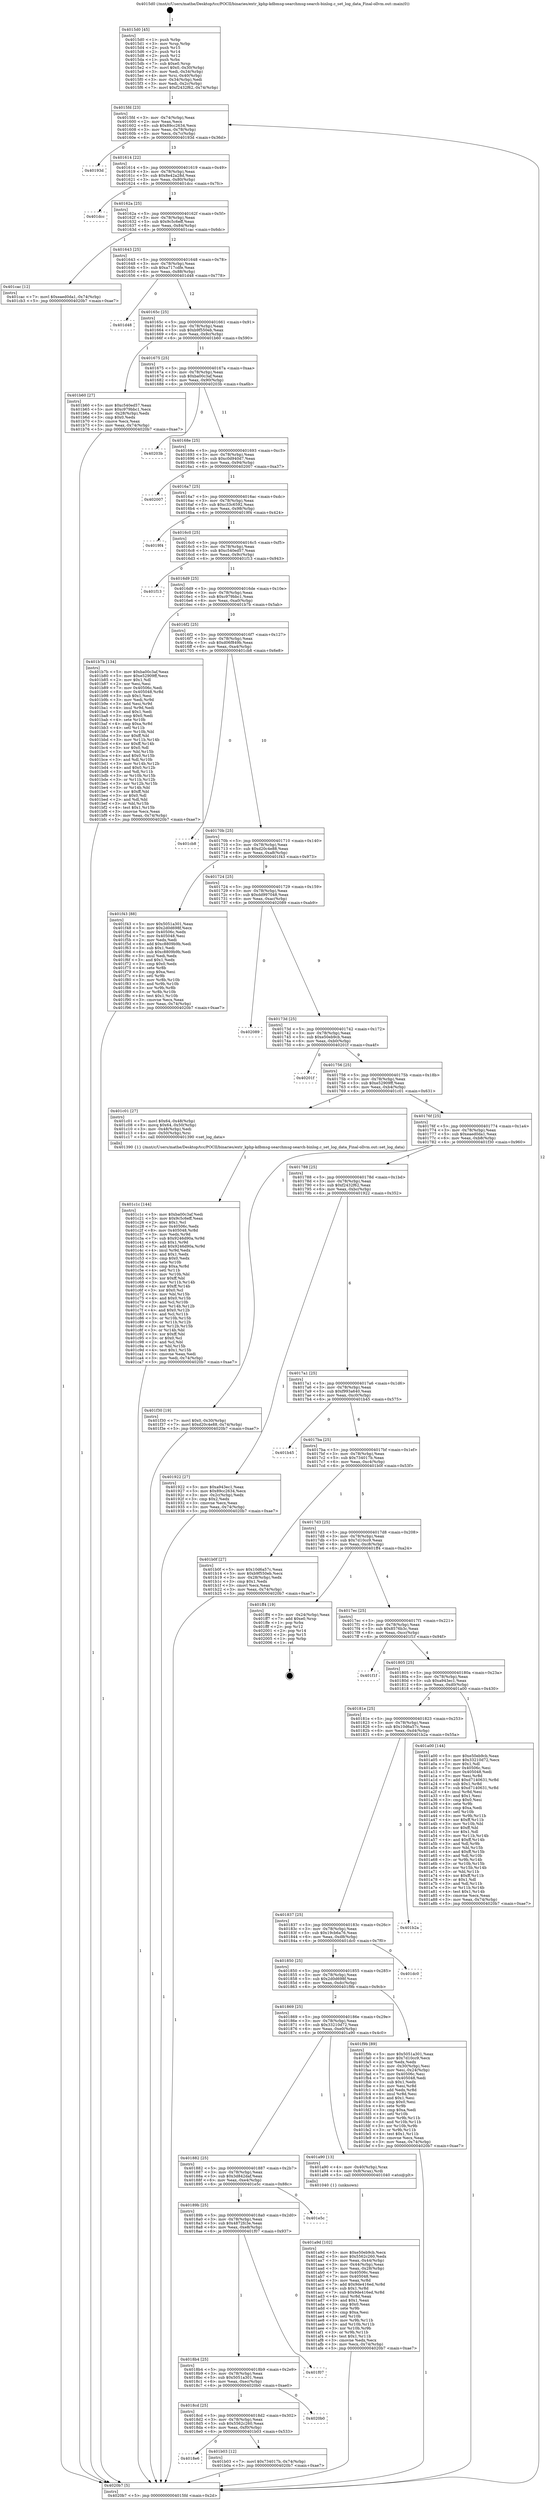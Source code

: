 digraph "0x4015d0" {
  label = "0x4015d0 (/mnt/c/Users/mathe/Desktop/tcc/POCII/binaries/extr_kphp-kdbmsg-searchmsg-search-binlog.c_set_log_data_Final-ollvm.out::main(0))"
  labelloc = "t"
  node[shape=record]

  Entry [label="",width=0.3,height=0.3,shape=circle,fillcolor=black,style=filled]
  "0x4015fd" [label="{
     0x4015fd [23]\l
     | [instrs]\l
     &nbsp;&nbsp;0x4015fd \<+3\>: mov -0x74(%rbp),%eax\l
     &nbsp;&nbsp;0x401600 \<+2\>: mov %eax,%ecx\l
     &nbsp;&nbsp;0x401602 \<+6\>: sub $0x89cc2634,%ecx\l
     &nbsp;&nbsp;0x401608 \<+3\>: mov %eax,-0x78(%rbp)\l
     &nbsp;&nbsp;0x40160b \<+3\>: mov %ecx,-0x7c(%rbp)\l
     &nbsp;&nbsp;0x40160e \<+6\>: je 000000000040193d \<main+0x36d\>\l
  }"]
  "0x40193d" [label="{
     0x40193d\l
  }", style=dashed]
  "0x401614" [label="{
     0x401614 [22]\l
     | [instrs]\l
     &nbsp;&nbsp;0x401614 \<+5\>: jmp 0000000000401619 \<main+0x49\>\l
     &nbsp;&nbsp;0x401619 \<+3\>: mov -0x78(%rbp),%eax\l
     &nbsp;&nbsp;0x40161c \<+5\>: sub $0x8e42a28d,%eax\l
     &nbsp;&nbsp;0x401621 \<+3\>: mov %eax,-0x80(%rbp)\l
     &nbsp;&nbsp;0x401624 \<+6\>: je 0000000000401dcc \<main+0x7fc\>\l
  }"]
  Exit [label="",width=0.3,height=0.3,shape=circle,fillcolor=black,style=filled,peripheries=2]
  "0x401dcc" [label="{
     0x401dcc\l
  }", style=dashed]
  "0x40162a" [label="{
     0x40162a [25]\l
     | [instrs]\l
     &nbsp;&nbsp;0x40162a \<+5\>: jmp 000000000040162f \<main+0x5f\>\l
     &nbsp;&nbsp;0x40162f \<+3\>: mov -0x78(%rbp),%eax\l
     &nbsp;&nbsp;0x401632 \<+5\>: sub $0x9c5c6eff,%eax\l
     &nbsp;&nbsp;0x401637 \<+6\>: mov %eax,-0x84(%rbp)\l
     &nbsp;&nbsp;0x40163d \<+6\>: je 0000000000401cac \<main+0x6dc\>\l
  }"]
  "0x401c1c" [label="{
     0x401c1c [144]\l
     | [instrs]\l
     &nbsp;&nbsp;0x401c1c \<+5\>: mov $0xba00c3af,%edi\l
     &nbsp;&nbsp;0x401c21 \<+5\>: mov $0x9c5c6eff,%eax\l
     &nbsp;&nbsp;0x401c26 \<+2\>: mov $0x1,%cl\l
     &nbsp;&nbsp;0x401c28 \<+7\>: mov 0x40506c,%edx\l
     &nbsp;&nbsp;0x401c2f \<+8\>: mov 0x405048,%r8d\l
     &nbsp;&nbsp;0x401c37 \<+3\>: mov %edx,%r9d\l
     &nbsp;&nbsp;0x401c3a \<+7\>: sub $0x9246d90a,%r9d\l
     &nbsp;&nbsp;0x401c41 \<+4\>: sub $0x1,%r9d\l
     &nbsp;&nbsp;0x401c45 \<+7\>: add $0x9246d90a,%r9d\l
     &nbsp;&nbsp;0x401c4c \<+4\>: imul %r9d,%edx\l
     &nbsp;&nbsp;0x401c50 \<+3\>: and $0x1,%edx\l
     &nbsp;&nbsp;0x401c53 \<+3\>: cmp $0x0,%edx\l
     &nbsp;&nbsp;0x401c56 \<+4\>: sete %r10b\l
     &nbsp;&nbsp;0x401c5a \<+4\>: cmp $0xa,%r8d\l
     &nbsp;&nbsp;0x401c5e \<+4\>: setl %r11b\l
     &nbsp;&nbsp;0x401c62 \<+3\>: mov %r10b,%bl\l
     &nbsp;&nbsp;0x401c65 \<+3\>: xor $0xff,%bl\l
     &nbsp;&nbsp;0x401c68 \<+3\>: mov %r11b,%r14b\l
     &nbsp;&nbsp;0x401c6b \<+4\>: xor $0xff,%r14b\l
     &nbsp;&nbsp;0x401c6f \<+3\>: xor $0x0,%cl\l
     &nbsp;&nbsp;0x401c72 \<+3\>: mov %bl,%r15b\l
     &nbsp;&nbsp;0x401c75 \<+4\>: and $0x0,%r15b\l
     &nbsp;&nbsp;0x401c79 \<+3\>: and %cl,%r10b\l
     &nbsp;&nbsp;0x401c7c \<+3\>: mov %r14b,%r12b\l
     &nbsp;&nbsp;0x401c7f \<+4\>: and $0x0,%r12b\l
     &nbsp;&nbsp;0x401c83 \<+3\>: and %cl,%r11b\l
     &nbsp;&nbsp;0x401c86 \<+3\>: or %r10b,%r15b\l
     &nbsp;&nbsp;0x401c89 \<+3\>: or %r11b,%r12b\l
     &nbsp;&nbsp;0x401c8c \<+3\>: xor %r12b,%r15b\l
     &nbsp;&nbsp;0x401c8f \<+3\>: or %r14b,%bl\l
     &nbsp;&nbsp;0x401c92 \<+3\>: xor $0xff,%bl\l
     &nbsp;&nbsp;0x401c95 \<+3\>: or $0x0,%cl\l
     &nbsp;&nbsp;0x401c98 \<+2\>: and %cl,%bl\l
     &nbsp;&nbsp;0x401c9a \<+3\>: or %bl,%r15b\l
     &nbsp;&nbsp;0x401c9d \<+4\>: test $0x1,%r15b\l
     &nbsp;&nbsp;0x401ca1 \<+3\>: cmovne %eax,%edi\l
     &nbsp;&nbsp;0x401ca4 \<+3\>: mov %edi,-0x74(%rbp)\l
     &nbsp;&nbsp;0x401ca7 \<+5\>: jmp 00000000004020b7 \<main+0xae7\>\l
  }"]
  "0x401cac" [label="{
     0x401cac [12]\l
     | [instrs]\l
     &nbsp;&nbsp;0x401cac \<+7\>: movl $0xeaed0da1,-0x74(%rbp)\l
     &nbsp;&nbsp;0x401cb3 \<+5\>: jmp 00000000004020b7 \<main+0xae7\>\l
  }"]
  "0x401643" [label="{
     0x401643 [25]\l
     | [instrs]\l
     &nbsp;&nbsp;0x401643 \<+5\>: jmp 0000000000401648 \<main+0x78\>\l
     &nbsp;&nbsp;0x401648 \<+3\>: mov -0x78(%rbp),%eax\l
     &nbsp;&nbsp;0x40164b \<+5\>: sub $0xa717cdfe,%eax\l
     &nbsp;&nbsp;0x401650 \<+6\>: mov %eax,-0x88(%rbp)\l
     &nbsp;&nbsp;0x401656 \<+6\>: je 0000000000401d48 \<main+0x778\>\l
  }"]
  "0x4018e6" [label="{
     0x4018e6\l
  }", style=dashed]
  "0x401d48" [label="{
     0x401d48\l
  }", style=dashed]
  "0x40165c" [label="{
     0x40165c [25]\l
     | [instrs]\l
     &nbsp;&nbsp;0x40165c \<+5\>: jmp 0000000000401661 \<main+0x91\>\l
     &nbsp;&nbsp;0x401661 \<+3\>: mov -0x78(%rbp),%eax\l
     &nbsp;&nbsp;0x401664 \<+5\>: sub $0xb9f550eb,%eax\l
     &nbsp;&nbsp;0x401669 \<+6\>: mov %eax,-0x8c(%rbp)\l
     &nbsp;&nbsp;0x40166f \<+6\>: je 0000000000401b60 \<main+0x590\>\l
  }"]
  "0x401b03" [label="{
     0x401b03 [12]\l
     | [instrs]\l
     &nbsp;&nbsp;0x401b03 \<+7\>: movl $0x734017b,-0x74(%rbp)\l
     &nbsp;&nbsp;0x401b0a \<+5\>: jmp 00000000004020b7 \<main+0xae7\>\l
  }"]
  "0x401b60" [label="{
     0x401b60 [27]\l
     | [instrs]\l
     &nbsp;&nbsp;0x401b60 \<+5\>: mov $0xc540ed57,%eax\l
     &nbsp;&nbsp;0x401b65 \<+5\>: mov $0xc979bbc1,%ecx\l
     &nbsp;&nbsp;0x401b6a \<+3\>: mov -0x28(%rbp),%edx\l
     &nbsp;&nbsp;0x401b6d \<+3\>: cmp $0x0,%edx\l
     &nbsp;&nbsp;0x401b70 \<+3\>: cmove %ecx,%eax\l
     &nbsp;&nbsp;0x401b73 \<+3\>: mov %eax,-0x74(%rbp)\l
     &nbsp;&nbsp;0x401b76 \<+5\>: jmp 00000000004020b7 \<main+0xae7\>\l
  }"]
  "0x401675" [label="{
     0x401675 [25]\l
     | [instrs]\l
     &nbsp;&nbsp;0x401675 \<+5\>: jmp 000000000040167a \<main+0xaa\>\l
     &nbsp;&nbsp;0x40167a \<+3\>: mov -0x78(%rbp),%eax\l
     &nbsp;&nbsp;0x40167d \<+5\>: sub $0xba00c3af,%eax\l
     &nbsp;&nbsp;0x401682 \<+6\>: mov %eax,-0x90(%rbp)\l
     &nbsp;&nbsp;0x401688 \<+6\>: je 000000000040203b \<main+0xa6b\>\l
  }"]
  "0x4018cd" [label="{
     0x4018cd [25]\l
     | [instrs]\l
     &nbsp;&nbsp;0x4018cd \<+5\>: jmp 00000000004018d2 \<main+0x302\>\l
     &nbsp;&nbsp;0x4018d2 \<+3\>: mov -0x78(%rbp),%eax\l
     &nbsp;&nbsp;0x4018d5 \<+5\>: sub $0x5562c260,%eax\l
     &nbsp;&nbsp;0x4018da \<+6\>: mov %eax,-0xf0(%rbp)\l
     &nbsp;&nbsp;0x4018e0 \<+6\>: je 0000000000401b03 \<main+0x533\>\l
  }"]
  "0x40203b" [label="{
     0x40203b\l
  }", style=dashed]
  "0x40168e" [label="{
     0x40168e [25]\l
     | [instrs]\l
     &nbsp;&nbsp;0x40168e \<+5\>: jmp 0000000000401693 \<main+0xc3\>\l
     &nbsp;&nbsp;0x401693 \<+3\>: mov -0x78(%rbp),%eax\l
     &nbsp;&nbsp;0x401696 \<+5\>: sub $0xc0d940d7,%eax\l
     &nbsp;&nbsp;0x40169b \<+6\>: mov %eax,-0x94(%rbp)\l
     &nbsp;&nbsp;0x4016a1 \<+6\>: je 0000000000402007 \<main+0xa37\>\l
  }"]
  "0x4020b0" [label="{
     0x4020b0\l
  }", style=dashed]
  "0x402007" [label="{
     0x402007\l
  }", style=dashed]
  "0x4016a7" [label="{
     0x4016a7 [25]\l
     | [instrs]\l
     &nbsp;&nbsp;0x4016a7 \<+5\>: jmp 00000000004016ac \<main+0xdc\>\l
     &nbsp;&nbsp;0x4016ac \<+3\>: mov -0x78(%rbp),%eax\l
     &nbsp;&nbsp;0x4016af \<+5\>: sub $0xc33c6592,%eax\l
     &nbsp;&nbsp;0x4016b4 \<+6\>: mov %eax,-0x98(%rbp)\l
     &nbsp;&nbsp;0x4016ba \<+6\>: je 00000000004019f4 \<main+0x424\>\l
  }"]
  "0x4018b4" [label="{
     0x4018b4 [25]\l
     | [instrs]\l
     &nbsp;&nbsp;0x4018b4 \<+5\>: jmp 00000000004018b9 \<main+0x2e9\>\l
     &nbsp;&nbsp;0x4018b9 \<+3\>: mov -0x78(%rbp),%eax\l
     &nbsp;&nbsp;0x4018bc \<+5\>: sub $0x5051a301,%eax\l
     &nbsp;&nbsp;0x4018c1 \<+6\>: mov %eax,-0xec(%rbp)\l
     &nbsp;&nbsp;0x4018c7 \<+6\>: je 00000000004020b0 \<main+0xae0\>\l
  }"]
  "0x4019f4" [label="{
     0x4019f4\l
  }", style=dashed]
  "0x4016c0" [label="{
     0x4016c0 [25]\l
     | [instrs]\l
     &nbsp;&nbsp;0x4016c0 \<+5\>: jmp 00000000004016c5 \<main+0xf5\>\l
     &nbsp;&nbsp;0x4016c5 \<+3\>: mov -0x78(%rbp),%eax\l
     &nbsp;&nbsp;0x4016c8 \<+5\>: sub $0xc540ed57,%eax\l
     &nbsp;&nbsp;0x4016cd \<+6\>: mov %eax,-0x9c(%rbp)\l
     &nbsp;&nbsp;0x4016d3 \<+6\>: je 0000000000401f13 \<main+0x943\>\l
  }"]
  "0x401f07" [label="{
     0x401f07\l
  }", style=dashed]
  "0x401f13" [label="{
     0x401f13\l
  }", style=dashed]
  "0x4016d9" [label="{
     0x4016d9 [25]\l
     | [instrs]\l
     &nbsp;&nbsp;0x4016d9 \<+5\>: jmp 00000000004016de \<main+0x10e\>\l
     &nbsp;&nbsp;0x4016de \<+3\>: mov -0x78(%rbp),%eax\l
     &nbsp;&nbsp;0x4016e1 \<+5\>: sub $0xc979bbc1,%eax\l
     &nbsp;&nbsp;0x4016e6 \<+6\>: mov %eax,-0xa0(%rbp)\l
     &nbsp;&nbsp;0x4016ec \<+6\>: je 0000000000401b7b \<main+0x5ab\>\l
  }"]
  "0x40189b" [label="{
     0x40189b [25]\l
     | [instrs]\l
     &nbsp;&nbsp;0x40189b \<+5\>: jmp 00000000004018a0 \<main+0x2d0\>\l
     &nbsp;&nbsp;0x4018a0 \<+3\>: mov -0x78(%rbp),%eax\l
     &nbsp;&nbsp;0x4018a3 \<+5\>: sub $0x4872fc3e,%eax\l
     &nbsp;&nbsp;0x4018a8 \<+6\>: mov %eax,-0xe8(%rbp)\l
     &nbsp;&nbsp;0x4018ae \<+6\>: je 0000000000401f07 \<main+0x937\>\l
  }"]
  "0x401b7b" [label="{
     0x401b7b [134]\l
     | [instrs]\l
     &nbsp;&nbsp;0x401b7b \<+5\>: mov $0xba00c3af,%eax\l
     &nbsp;&nbsp;0x401b80 \<+5\>: mov $0xe52909ff,%ecx\l
     &nbsp;&nbsp;0x401b85 \<+2\>: mov $0x1,%dl\l
     &nbsp;&nbsp;0x401b87 \<+2\>: xor %esi,%esi\l
     &nbsp;&nbsp;0x401b89 \<+7\>: mov 0x40506c,%edi\l
     &nbsp;&nbsp;0x401b90 \<+8\>: mov 0x405048,%r8d\l
     &nbsp;&nbsp;0x401b98 \<+3\>: sub $0x1,%esi\l
     &nbsp;&nbsp;0x401b9b \<+3\>: mov %edi,%r9d\l
     &nbsp;&nbsp;0x401b9e \<+3\>: add %esi,%r9d\l
     &nbsp;&nbsp;0x401ba1 \<+4\>: imul %r9d,%edi\l
     &nbsp;&nbsp;0x401ba5 \<+3\>: and $0x1,%edi\l
     &nbsp;&nbsp;0x401ba8 \<+3\>: cmp $0x0,%edi\l
     &nbsp;&nbsp;0x401bab \<+4\>: sete %r10b\l
     &nbsp;&nbsp;0x401baf \<+4\>: cmp $0xa,%r8d\l
     &nbsp;&nbsp;0x401bb3 \<+4\>: setl %r11b\l
     &nbsp;&nbsp;0x401bb7 \<+3\>: mov %r10b,%bl\l
     &nbsp;&nbsp;0x401bba \<+3\>: xor $0xff,%bl\l
     &nbsp;&nbsp;0x401bbd \<+3\>: mov %r11b,%r14b\l
     &nbsp;&nbsp;0x401bc0 \<+4\>: xor $0xff,%r14b\l
     &nbsp;&nbsp;0x401bc4 \<+3\>: xor $0x0,%dl\l
     &nbsp;&nbsp;0x401bc7 \<+3\>: mov %bl,%r15b\l
     &nbsp;&nbsp;0x401bca \<+4\>: and $0x0,%r15b\l
     &nbsp;&nbsp;0x401bce \<+3\>: and %dl,%r10b\l
     &nbsp;&nbsp;0x401bd1 \<+3\>: mov %r14b,%r12b\l
     &nbsp;&nbsp;0x401bd4 \<+4\>: and $0x0,%r12b\l
     &nbsp;&nbsp;0x401bd8 \<+3\>: and %dl,%r11b\l
     &nbsp;&nbsp;0x401bdb \<+3\>: or %r10b,%r15b\l
     &nbsp;&nbsp;0x401bde \<+3\>: or %r11b,%r12b\l
     &nbsp;&nbsp;0x401be1 \<+3\>: xor %r12b,%r15b\l
     &nbsp;&nbsp;0x401be4 \<+3\>: or %r14b,%bl\l
     &nbsp;&nbsp;0x401be7 \<+3\>: xor $0xff,%bl\l
     &nbsp;&nbsp;0x401bea \<+3\>: or $0x0,%dl\l
     &nbsp;&nbsp;0x401bed \<+2\>: and %dl,%bl\l
     &nbsp;&nbsp;0x401bef \<+3\>: or %bl,%r15b\l
     &nbsp;&nbsp;0x401bf2 \<+4\>: test $0x1,%r15b\l
     &nbsp;&nbsp;0x401bf6 \<+3\>: cmovne %ecx,%eax\l
     &nbsp;&nbsp;0x401bf9 \<+3\>: mov %eax,-0x74(%rbp)\l
     &nbsp;&nbsp;0x401bfc \<+5\>: jmp 00000000004020b7 \<main+0xae7\>\l
  }"]
  "0x4016f2" [label="{
     0x4016f2 [25]\l
     | [instrs]\l
     &nbsp;&nbsp;0x4016f2 \<+5\>: jmp 00000000004016f7 \<main+0x127\>\l
     &nbsp;&nbsp;0x4016f7 \<+3\>: mov -0x78(%rbp),%eax\l
     &nbsp;&nbsp;0x4016fa \<+5\>: sub $0xd06f849b,%eax\l
     &nbsp;&nbsp;0x4016ff \<+6\>: mov %eax,-0xa4(%rbp)\l
     &nbsp;&nbsp;0x401705 \<+6\>: je 0000000000401cb8 \<main+0x6e8\>\l
  }"]
  "0x401e5c" [label="{
     0x401e5c\l
  }", style=dashed]
  "0x401cb8" [label="{
     0x401cb8\l
  }", style=dashed]
  "0x40170b" [label="{
     0x40170b [25]\l
     | [instrs]\l
     &nbsp;&nbsp;0x40170b \<+5\>: jmp 0000000000401710 \<main+0x140\>\l
     &nbsp;&nbsp;0x401710 \<+3\>: mov -0x78(%rbp),%eax\l
     &nbsp;&nbsp;0x401713 \<+5\>: sub $0xd20c4e88,%eax\l
     &nbsp;&nbsp;0x401718 \<+6\>: mov %eax,-0xa8(%rbp)\l
     &nbsp;&nbsp;0x40171e \<+6\>: je 0000000000401f43 \<main+0x973\>\l
  }"]
  "0x401a9d" [label="{
     0x401a9d [102]\l
     | [instrs]\l
     &nbsp;&nbsp;0x401a9d \<+5\>: mov $0xe50eb9cb,%ecx\l
     &nbsp;&nbsp;0x401aa2 \<+5\>: mov $0x5562c260,%edx\l
     &nbsp;&nbsp;0x401aa7 \<+3\>: mov %eax,-0x44(%rbp)\l
     &nbsp;&nbsp;0x401aaa \<+3\>: mov -0x44(%rbp),%eax\l
     &nbsp;&nbsp;0x401aad \<+3\>: mov %eax,-0x28(%rbp)\l
     &nbsp;&nbsp;0x401ab0 \<+7\>: mov 0x40506c,%eax\l
     &nbsp;&nbsp;0x401ab7 \<+7\>: mov 0x405048,%esi\l
     &nbsp;&nbsp;0x401abe \<+3\>: mov %eax,%r8d\l
     &nbsp;&nbsp;0x401ac1 \<+7\>: add $0x9de416ed,%r8d\l
     &nbsp;&nbsp;0x401ac8 \<+4\>: sub $0x1,%r8d\l
     &nbsp;&nbsp;0x401acc \<+7\>: sub $0x9de416ed,%r8d\l
     &nbsp;&nbsp;0x401ad3 \<+4\>: imul %r8d,%eax\l
     &nbsp;&nbsp;0x401ad7 \<+3\>: and $0x1,%eax\l
     &nbsp;&nbsp;0x401ada \<+3\>: cmp $0x0,%eax\l
     &nbsp;&nbsp;0x401add \<+4\>: sete %r9b\l
     &nbsp;&nbsp;0x401ae1 \<+3\>: cmp $0xa,%esi\l
     &nbsp;&nbsp;0x401ae4 \<+4\>: setl %r10b\l
     &nbsp;&nbsp;0x401ae8 \<+3\>: mov %r9b,%r11b\l
     &nbsp;&nbsp;0x401aeb \<+3\>: and %r10b,%r11b\l
     &nbsp;&nbsp;0x401aee \<+3\>: xor %r10b,%r9b\l
     &nbsp;&nbsp;0x401af1 \<+3\>: or %r9b,%r11b\l
     &nbsp;&nbsp;0x401af4 \<+4\>: test $0x1,%r11b\l
     &nbsp;&nbsp;0x401af8 \<+3\>: cmovne %edx,%ecx\l
     &nbsp;&nbsp;0x401afb \<+3\>: mov %ecx,-0x74(%rbp)\l
     &nbsp;&nbsp;0x401afe \<+5\>: jmp 00000000004020b7 \<main+0xae7\>\l
  }"]
  "0x401f43" [label="{
     0x401f43 [88]\l
     | [instrs]\l
     &nbsp;&nbsp;0x401f43 \<+5\>: mov $0x5051a301,%eax\l
     &nbsp;&nbsp;0x401f48 \<+5\>: mov $0x2d0d698f,%ecx\l
     &nbsp;&nbsp;0x401f4d \<+7\>: mov 0x40506c,%edx\l
     &nbsp;&nbsp;0x401f54 \<+7\>: mov 0x405048,%esi\l
     &nbsp;&nbsp;0x401f5b \<+2\>: mov %edx,%edi\l
     &nbsp;&nbsp;0x401f5d \<+6\>: add $0xc8809b9b,%edi\l
     &nbsp;&nbsp;0x401f63 \<+3\>: sub $0x1,%edi\l
     &nbsp;&nbsp;0x401f66 \<+6\>: sub $0xc8809b9b,%edi\l
     &nbsp;&nbsp;0x401f6c \<+3\>: imul %edi,%edx\l
     &nbsp;&nbsp;0x401f6f \<+3\>: and $0x1,%edx\l
     &nbsp;&nbsp;0x401f72 \<+3\>: cmp $0x0,%edx\l
     &nbsp;&nbsp;0x401f75 \<+4\>: sete %r8b\l
     &nbsp;&nbsp;0x401f79 \<+3\>: cmp $0xa,%esi\l
     &nbsp;&nbsp;0x401f7c \<+4\>: setl %r9b\l
     &nbsp;&nbsp;0x401f80 \<+3\>: mov %r8b,%r10b\l
     &nbsp;&nbsp;0x401f83 \<+3\>: and %r9b,%r10b\l
     &nbsp;&nbsp;0x401f86 \<+3\>: xor %r9b,%r8b\l
     &nbsp;&nbsp;0x401f89 \<+3\>: or %r8b,%r10b\l
     &nbsp;&nbsp;0x401f8c \<+4\>: test $0x1,%r10b\l
     &nbsp;&nbsp;0x401f90 \<+3\>: cmovne %ecx,%eax\l
     &nbsp;&nbsp;0x401f93 \<+3\>: mov %eax,-0x74(%rbp)\l
     &nbsp;&nbsp;0x401f96 \<+5\>: jmp 00000000004020b7 \<main+0xae7\>\l
  }"]
  "0x401724" [label="{
     0x401724 [25]\l
     | [instrs]\l
     &nbsp;&nbsp;0x401724 \<+5\>: jmp 0000000000401729 \<main+0x159\>\l
     &nbsp;&nbsp;0x401729 \<+3\>: mov -0x78(%rbp),%eax\l
     &nbsp;&nbsp;0x40172c \<+5\>: sub $0xdd997048,%eax\l
     &nbsp;&nbsp;0x401731 \<+6\>: mov %eax,-0xac(%rbp)\l
     &nbsp;&nbsp;0x401737 \<+6\>: je 0000000000402089 \<main+0xab9\>\l
  }"]
  "0x401882" [label="{
     0x401882 [25]\l
     | [instrs]\l
     &nbsp;&nbsp;0x401882 \<+5\>: jmp 0000000000401887 \<main+0x2b7\>\l
     &nbsp;&nbsp;0x401887 \<+3\>: mov -0x78(%rbp),%eax\l
     &nbsp;&nbsp;0x40188a \<+5\>: sub $0x3d842daf,%eax\l
     &nbsp;&nbsp;0x40188f \<+6\>: mov %eax,-0xe4(%rbp)\l
     &nbsp;&nbsp;0x401895 \<+6\>: je 0000000000401e5c \<main+0x88c\>\l
  }"]
  "0x402089" [label="{
     0x402089\l
  }", style=dashed]
  "0x40173d" [label="{
     0x40173d [25]\l
     | [instrs]\l
     &nbsp;&nbsp;0x40173d \<+5\>: jmp 0000000000401742 \<main+0x172\>\l
     &nbsp;&nbsp;0x401742 \<+3\>: mov -0x78(%rbp),%eax\l
     &nbsp;&nbsp;0x401745 \<+5\>: sub $0xe50eb9cb,%eax\l
     &nbsp;&nbsp;0x40174a \<+6\>: mov %eax,-0xb0(%rbp)\l
     &nbsp;&nbsp;0x401750 \<+6\>: je 000000000040201f \<main+0xa4f\>\l
  }"]
  "0x401a90" [label="{
     0x401a90 [13]\l
     | [instrs]\l
     &nbsp;&nbsp;0x401a90 \<+4\>: mov -0x40(%rbp),%rax\l
     &nbsp;&nbsp;0x401a94 \<+4\>: mov 0x8(%rax),%rdi\l
     &nbsp;&nbsp;0x401a98 \<+5\>: call 0000000000401040 \<atoi@plt\>\l
     | [calls]\l
     &nbsp;&nbsp;0x401040 \{1\} (unknown)\l
  }"]
  "0x40201f" [label="{
     0x40201f\l
  }", style=dashed]
  "0x401756" [label="{
     0x401756 [25]\l
     | [instrs]\l
     &nbsp;&nbsp;0x401756 \<+5\>: jmp 000000000040175b \<main+0x18b\>\l
     &nbsp;&nbsp;0x40175b \<+3\>: mov -0x78(%rbp),%eax\l
     &nbsp;&nbsp;0x40175e \<+5\>: sub $0xe52909ff,%eax\l
     &nbsp;&nbsp;0x401763 \<+6\>: mov %eax,-0xb4(%rbp)\l
     &nbsp;&nbsp;0x401769 \<+6\>: je 0000000000401c01 \<main+0x631\>\l
  }"]
  "0x401869" [label="{
     0x401869 [25]\l
     | [instrs]\l
     &nbsp;&nbsp;0x401869 \<+5\>: jmp 000000000040186e \<main+0x29e\>\l
     &nbsp;&nbsp;0x40186e \<+3\>: mov -0x78(%rbp),%eax\l
     &nbsp;&nbsp;0x401871 \<+5\>: sub $0x33210d72,%eax\l
     &nbsp;&nbsp;0x401876 \<+6\>: mov %eax,-0xe0(%rbp)\l
     &nbsp;&nbsp;0x40187c \<+6\>: je 0000000000401a90 \<main+0x4c0\>\l
  }"]
  "0x401c01" [label="{
     0x401c01 [27]\l
     | [instrs]\l
     &nbsp;&nbsp;0x401c01 \<+7\>: movl $0x64,-0x48(%rbp)\l
     &nbsp;&nbsp;0x401c08 \<+8\>: movq $0x64,-0x50(%rbp)\l
     &nbsp;&nbsp;0x401c10 \<+3\>: mov -0x48(%rbp),%edi\l
     &nbsp;&nbsp;0x401c13 \<+4\>: mov -0x50(%rbp),%rsi\l
     &nbsp;&nbsp;0x401c17 \<+5\>: call 0000000000401390 \<set_log_data\>\l
     | [calls]\l
     &nbsp;&nbsp;0x401390 \{1\} (/mnt/c/Users/mathe/Desktop/tcc/POCII/binaries/extr_kphp-kdbmsg-searchmsg-search-binlog.c_set_log_data_Final-ollvm.out::set_log_data)\l
  }"]
  "0x40176f" [label="{
     0x40176f [25]\l
     | [instrs]\l
     &nbsp;&nbsp;0x40176f \<+5\>: jmp 0000000000401774 \<main+0x1a4\>\l
     &nbsp;&nbsp;0x401774 \<+3\>: mov -0x78(%rbp),%eax\l
     &nbsp;&nbsp;0x401777 \<+5\>: sub $0xeaed0da1,%eax\l
     &nbsp;&nbsp;0x40177c \<+6\>: mov %eax,-0xb8(%rbp)\l
     &nbsp;&nbsp;0x401782 \<+6\>: je 0000000000401f30 \<main+0x960\>\l
  }"]
  "0x401f9b" [label="{
     0x401f9b [89]\l
     | [instrs]\l
     &nbsp;&nbsp;0x401f9b \<+5\>: mov $0x5051a301,%eax\l
     &nbsp;&nbsp;0x401fa0 \<+5\>: mov $0x7d10cc9,%ecx\l
     &nbsp;&nbsp;0x401fa5 \<+2\>: xor %edx,%edx\l
     &nbsp;&nbsp;0x401fa7 \<+3\>: mov -0x30(%rbp),%esi\l
     &nbsp;&nbsp;0x401faa \<+3\>: mov %esi,-0x24(%rbp)\l
     &nbsp;&nbsp;0x401fad \<+7\>: mov 0x40506c,%esi\l
     &nbsp;&nbsp;0x401fb4 \<+7\>: mov 0x405048,%edi\l
     &nbsp;&nbsp;0x401fbb \<+3\>: sub $0x1,%edx\l
     &nbsp;&nbsp;0x401fbe \<+3\>: mov %esi,%r8d\l
     &nbsp;&nbsp;0x401fc1 \<+3\>: add %edx,%r8d\l
     &nbsp;&nbsp;0x401fc4 \<+4\>: imul %r8d,%esi\l
     &nbsp;&nbsp;0x401fc8 \<+3\>: and $0x1,%esi\l
     &nbsp;&nbsp;0x401fcb \<+3\>: cmp $0x0,%esi\l
     &nbsp;&nbsp;0x401fce \<+4\>: sete %r9b\l
     &nbsp;&nbsp;0x401fd2 \<+3\>: cmp $0xa,%edi\l
     &nbsp;&nbsp;0x401fd5 \<+4\>: setl %r10b\l
     &nbsp;&nbsp;0x401fd9 \<+3\>: mov %r9b,%r11b\l
     &nbsp;&nbsp;0x401fdc \<+3\>: and %r10b,%r11b\l
     &nbsp;&nbsp;0x401fdf \<+3\>: xor %r10b,%r9b\l
     &nbsp;&nbsp;0x401fe2 \<+3\>: or %r9b,%r11b\l
     &nbsp;&nbsp;0x401fe5 \<+4\>: test $0x1,%r11b\l
     &nbsp;&nbsp;0x401fe9 \<+3\>: cmovne %ecx,%eax\l
     &nbsp;&nbsp;0x401fec \<+3\>: mov %eax,-0x74(%rbp)\l
     &nbsp;&nbsp;0x401fef \<+5\>: jmp 00000000004020b7 \<main+0xae7\>\l
  }"]
  "0x401f30" [label="{
     0x401f30 [19]\l
     | [instrs]\l
     &nbsp;&nbsp;0x401f30 \<+7\>: movl $0x0,-0x30(%rbp)\l
     &nbsp;&nbsp;0x401f37 \<+7\>: movl $0xd20c4e88,-0x74(%rbp)\l
     &nbsp;&nbsp;0x401f3e \<+5\>: jmp 00000000004020b7 \<main+0xae7\>\l
  }"]
  "0x401788" [label="{
     0x401788 [25]\l
     | [instrs]\l
     &nbsp;&nbsp;0x401788 \<+5\>: jmp 000000000040178d \<main+0x1bd\>\l
     &nbsp;&nbsp;0x40178d \<+3\>: mov -0x78(%rbp),%eax\l
     &nbsp;&nbsp;0x401790 \<+5\>: sub $0xf2432f62,%eax\l
     &nbsp;&nbsp;0x401795 \<+6\>: mov %eax,-0xbc(%rbp)\l
     &nbsp;&nbsp;0x40179b \<+6\>: je 0000000000401922 \<main+0x352\>\l
  }"]
  "0x401850" [label="{
     0x401850 [25]\l
     | [instrs]\l
     &nbsp;&nbsp;0x401850 \<+5\>: jmp 0000000000401855 \<main+0x285\>\l
     &nbsp;&nbsp;0x401855 \<+3\>: mov -0x78(%rbp),%eax\l
     &nbsp;&nbsp;0x401858 \<+5\>: sub $0x2d0d698f,%eax\l
     &nbsp;&nbsp;0x40185d \<+6\>: mov %eax,-0xdc(%rbp)\l
     &nbsp;&nbsp;0x401863 \<+6\>: je 0000000000401f9b \<main+0x9cb\>\l
  }"]
  "0x401922" [label="{
     0x401922 [27]\l
     | [instrs]\l
     &nbsp;&nbsp;0x401922 \<+5\>: mov $0xa943ec1,%eax\l
     &nbsp;&nbsp;0x401927 \<+5\>: mov $0x89cc2634,%ecx\l
     &nbsp;&nbsp;0x40192c \<+3\>: mov -0x2c(%rbp),%edx\l
     &nbsp;&nbsp;0x40192f \<+3\>: cmp $0x2,%edx\l
     &nbsp;&nbsp;0x401932 \<+3\>: cmovne %ecx,%eax\l
     &nbsp;&nbsp;0x401935 \<+3\>: mov %eax,-0x74(%rbp)\l
     &nbsp;&nbsp;0x401938 \<+5\>: jmp 00000000004020b7 \<main+0xae7\>\l
  }"]
  "0x4017a1" [label="{
     0x4017a1 [25]\l
     | [instrs]\l
     &nbsp;&nbsp;0x4017a1 \<+5\>: jmp 00000000004017a6 \<main+0x1d6\>\l
     &nbsp;&nbsp;0x4017a6 \<+3\>: mov -0x78(%rbp),%eax\l
     &nbsp;&nbsp;0x4017a9 \<+5\>: sub $0xf993a640,%eax\l
     &nbsp;&nbsp;0x4017ae \<+6\>: mov %eax,-0xc0(%rbp)\l
     &nbsp;&nbsp;0x4017b4 \<+6\>: je 0000000000401b45 \<main+0x575\>\l
  }"]
  "0x4020b7" [label="{
     0x4020b7 [5]\l
     | [instrs]\l
     &nbsp;&nbsp;0x4020b7 \<+5\>: jmp 00000000004015fd \<main+0x2d\>\l
  }"]
  "0x4015d0" [label="{
     0x4015d0 [45]\l
     | [instrs]\l
     &nbsp;&nbsp;0x4015d0 \<+1\>: push %rbp\l
     &nbsp;&nbsp;0x4015d1 \<+3\>: mov %rsp,%rbp\l
     &nbsp;&nbsp;0x4015d4 \<+2\>: push %r15\l
     &nbsp;&nbsp;0x4015d6 \<+2\>: push %r14\l
     &nbsp;&nbsp;0x4015d8 \<+2\>: push %r12\l
     &nbsp;&nbsp;0x4015da \<+1\>: push %rbx\l
     &nbsp;&nbsp;0x4015db \<+7\>: sub $0xe0,%rsp\l
     &nbsp;&nbsp;0x4015e2 \<+7\>: movl $0x0,-0x30(%rbp)\l
     &nbsp;&nbsp;0x4015e9 \<+3\>: mov %edi,-0x34(%rbp)\l
     &nbsp;&nbsp;0x4015ec \<+4\>: mov %rsi,-0x40(%rbp)\l
     &nbsp;&nbsp;0x4015f0 \<+3\>: mov -0x34(%rbp),%edi\l
     &nbsp;&nbsp;0x4015f3 \<+3\>: mov %edi,-0x2c(%rbp)\l
     &nbsp;&nbsp;0x4015f6 \<+7\>: movl $0xf2432f62,-0x74(%rbp)\l
  }"]
  "0x401dc0" [label="{
     0x401dc0\l
  }", style=dashed]
  "0x401b45" [label="{
     0x401b45\l
  }", style=dashed]
  "0x4017ba" [label="{
     0x4017ba [25]\l
     | [instrs]\l
     &nbsp;&nbsp;0x4017ba \<+5\>: jmp 00000000004017bf \<main+0x1ef\>\l
     &nbsp;&nbsp;0x4017bf \<+3\>: mov -0x78(%rbp),%eax\l
     &nbsp;&nbsp;0x4017c2 \<+5\>: sub $0x734017b,%eax\l
     &nbsp;&nbsp;0x4017c7 \<+6\>: mov %eax,-0xc4(%rbp)\l
     &nbsp;&nbsp;0x4017cd \<+6\>: je 0000000000401b0f \<main+0x53f\>\l
  }"]
  "0x401837" [label="{
     0x401837 [25]\l
     | [instrs]\l
     &nbsp;&nbsp;0x401837 \<+5\>: jmp 000000000040183c \<main+0x26c\>\l
     &nbsp;&nbsp;0x40183c \<+3\>: mov -0x78(%rbp),%eax\l
     &nbsp;&nbsp;0x40183f \<+5\>: sub $0x19cb6a76,%eax\l
     &nbsp;&nbsp;0x401844 \<+6\>: mov %eax,-0xd8(%rbp)\l
     &nbsp;&nbsp;0x40184a \<+6\>: je 0000000000401dc0 \<main+0x7f0\>\l
  }"]
  "0x401b0f" [label="{
     0x401b0f [27]\l
     | [instrs]\l
     &nbsp;&nbsp;0x401b0f \<+5\>: mov $0x10d6a57c,%eax\l
     &nbsp;&nbsp;0x401b14 \<+5\>: mov $0xb9f550eb,%ecx\l
     &nbsp;&nbsp;0x401b19 \<+3\>: mov -0x28(%rbp),%edx\l
     &nbsp;&nbsp;0x401b1c \<+3\>: cmp $0x1,%edx\l
     &nbsp;&nbsp;0x401b1f \<+3\>: cmovl %ecx,%eax\l
     &nbsp;&nbsp;0x401b22 \<+3\>: mov %eax,-0x74(%rbp)\l
     &nbsp;&nbsp;0x401b25 \<+5\>: jmp 00000000004020b7 \<main+0xae7\>\l
  }"]
  "0x4017d3" [label="{
     0x4017d3 [25]\l
     | [instrs]\l
     &nbsp;&nbsp;0x4017d3 \<+5\>: jmp 00000000004017d8 \<main+0x208\>\l
     &nbsp;&nbsp;0x4017d8 \<+3\>: mov -0x78(%rbp),%eax\l
     &nbsp;&nbsp;0x4017db \<+5\>: sub $0x7d10cc9,%eax\l
     &nbsp;&nbsp;0x4017e0 \<+6\>: mov %eax,-0xc8(%rbp)\l
     &nbsp;&nbsp;0x4017e6 \<+6\>: je 0000000000401ff4 \<main+0xa24\>\l
  }"]
  "0x401b2a" [label="{
     0x401b2a\l
  }", style=dashed]
  "0x401ff4" [label="{
     0x401ff4 [19]\l
     | [instrs]\l
     &nbsp;&nbsp;0x401ff4 \<+3\>: mov -0x24(%rbp),%eax\l
     &nbsp;&nbsp;0x401ff7 \<+7\>: add $0xe0,%rsp\l
     &nbsp;&nbsp;0x401ffe \<+1\>: pop %rbx\l
     &nbsp;&nbsp;0x401fff \<+2\>: pop %r12\l
     &nbsp;&nbsp;0x402001 \<+2\>: pop %r14\l
     &nbsp;&nbsp;0x402003 \<+2\>: pop %r15\l
     &nbsp;&nbsp;0x402005 \<+1\>: pop %rbp\l
     &nbsp;&nbsp;0x402006 \<+1\>: ret\l
  }"]
  "0x4017ec" [label="{
     0x4017ec [25]\l
     | [instrs]\l
     &nbsp;&nbsp;0x4017ec \<+5\>: jmp 00000000004017f1 \<main+0x221\>\l
     &nbsp;&nbsp;0x4017f1 \<+3\>: mov -0x78(%rbp),%eax\l
     &nbsp;&nbsp;0x4017f4 \<+5\>: sub $0x8576b3c,%eax\l
     &nbsp;&nbsp;0x4017f9 \<+6\>: mov %eax,-0xcc(%rbp)\l
     &nbsp;&nbsp;0x4017ff \<+6\>: je 0000000000401f1f \<main+0x94f\>\l
  }"]
  "0x40181e" [label="{
     0x40181e [25]\l
     | [instrs]\l
     &nbsp;&nbsp;0x40181e \<+5\>: jmp 0000000000401823 \<main+0x253\>\l
     &nbsp;&nbsp;0x401823 \<+3\>: mov -0x78(%rbp),%eax\l
     &nbsp;&nbsp;0x401826 \<+5\>: sub $0x10d6a57c,%eax\l
     &nbsp;&nbsp;0x40182b \<+6\>: mov %eax,-0xd4(%rbp)\l
     &nbsp;&nbsp;0x401831 \<+6\>: je 0000000000401b2a \<main+0x55a\>\l
  }"]
  "0x401f1f" [label="{
     0x401f1f\l
  }", style=dashed]
  "0x401805" [label="{
     0x401805 [25]\l
     | [instrs]\l
     &nbsp;&nbsp;0x401805 \<+5\>: jmp 000000000040180a \<main+0x23a\>\l
     &nbsp;&nbsp;0x40180a \<+3\>: mov -0x78(%rbp),%eax\l
     &nbsp;&nbsp;0x40180d \<+5\>: sub $0xa943ec1,%eax\l
     &nbsp;&nbsp;0x401812 \<+6\>: mov %eax,-0xd0(%rbp)\l
     &nbsp;&nbsp;0x401818 \<+6\>: je 0000000000401a00 \<main+0x430\>\l
  }"]
  "0x401a00" [label="{
     0x401a00 [144]\l
     | [instrs]\l
     &nbsp;&nbsp;0x401a00 \<+5\>: mov $0xe50eb9cb,%eax\l
     &nbsp;&nbsp;0x401a05 \<+5\>: mov $0x33210d72,%ecx\l
     &nbsp;&nbsp;0x401a0a \<+2\>: mov $0x1,%dl\l
     &nbsp;&nbsp;0x401a0c \<+7\>: mov 0x40506c,%esi\l
     &nbsp;&nbsp;0x401a13 \<+7\>: mov 0x405048,%edi\l
     &nbsp;&nbsp;0x401a1a \<+3\>: mov %esi,%r8d\l
     &nbsp;&nbsp;0x401a1d \<+7\>: add $0xd7140631,%r8d\l
     &nbsp;&nbsp;0x401a24 \<+4\>: sub $0x1,%r8d\l
     &nbsp;&nbsp;0x401a28 \<+7\>: sub $0xd7140631,%r8d\l
     &nbsp;&nbsp;0x401a2f \<+4\>: imul %r8d,%esi\l
     &nbsp;&nbsp;0x401a33 \<+3\>: and $0x1,%esi\l
     &nbsp;&nbsp;0x401a36 \<+3\>: cmp $0x0,%esi\l
     &nbsp;&nbsp;0x401a39 \<+4\>: sete %r9b\l
     &nbsp;&nbsp;0x401a3d \<+3\>: cmp $0xa,%edi\l
     &nbsp;&nbsp;0x401a40 \<+4\>: setl %r10b\l
     &nbsp;&nbsp;0x401a44 \<+3\>: mov %r9b,%r11b\l
     &nbsp;&nbsp;0x401a47 \<+4\>: xor $0xff,%r11b\l
     &nbsp;&nbsp;0x401a4b \<+3\>: mov %r10b,%bl\l
     &nbsp;&nbsp;0x401a4e \<+3\>: xor $0xff,%bl\l
     &nbsp;&nbsp;0x401a51 \<+3\>: xor $0x1,%dl\l
     &nbsp;&nbsp;0x401a54 \<+3\>: mov %r11b,%r14b\l
     &nbsp;&nbsp;0x401a57 \<+4\>: and $0xff,%r14b\l
     &nbsp;&nbsp;0x401a5b \<+3\>: and %dl,%r9b\l
     &nbsp;&nbsp;0x401a5e \<+3\>: mov %bl,%r15b\l
     &nbsp;&nbsp;0x401a61 \<+4\>: and $0xff,%r15b\l
     &nbsp;&nbsp;0x401a65 \<+3\>: and %dl,%r10b\l
     &nbsp;&nbsp;0x401a68 \<+3\>: or %r9b,%r14b\l
     &nbsp;&nbsp;0x401a6b \<+3\>: or %r10b,%r15b\l
     &nbsp;&nbsp;0x401a6e \<+3\>: xor %r15b,%r14b\l
     &nbsp;&nbsp;0x401a71 \<+3\>: or %bl,%r11b\l
     &nbsp;&nbsp;0x401a74 \<+4\>: xor $0xff,%r11b\l
     &nbsp;&nbsp;0x401a78 \<+3\>: or $0x1,%dl\l
     &nbsp;&nbsp;0x401a7b \<+3\>: and %dl,%r11b\l
     &nbsp;&nbsp;0x401a7e \<+3\>: or %r11b,%r14b\l
     &nbsp;&nbsp;0x401a81 \<+4\>: test $0x1,%r14b\l
     &nbsp;&nbsp;0x401a85 \<+3\>: cmovne %ecx,%eax\l
     &nbsp;&nbsp;0x401a88 \<+3\>: mov %eax,-0x74(%rbp)\l
     &nbsp;&nbsp;0x401a8b \<+5\>: jmp 00000000004020b7 \<main+0xae7\>\l
  }"]
  Entry -> "0x4015d0" [label=" 1"]
  "0x4015fd" -> "0x40193d" [label=" 0"]
  "0x4015fd" -> "0x401614" [label=" 13"]
  "0x401ff4" -> Exit [label=" 1"]
  "0x401614" -> "0x401dcc" [label=" 0"]
  "0x401614" -> "0x40162a" [label=" 13"]
  "0x401f9b" -> "0x4020b7" [label=" 1"]
  "0x40162a" -> "0x401cac" [label=" 1"]
  "0x40162a" -> "0x401643" [label=" 12"]
  "0x401f43" -> "0x4020b7" [label=" 1"]
  "0x401643" -> "0x401d48" [label=" 0"]
  "0x401643" -> "0x40165c" [label=" 12"]
  "0x401f30" -> "0x4020b7" [label=" 1"]
  "0x40165c" -> "0x401b60" [label=" 1"]
  "0x40165c" -> "0x401675" [label=" 11"]
  "0x401cac" -> "0x4020b7" [label=" 1"]
  "0x401675" -> "0x40203b" [label=" 0"]
  "0x401675" -> "0x40168e" [label=" 11"]
  "0x401c01" -> "0x401c1c" [label=" 1"]
  "0x40168e" -> "0x402007" [label=" 0"]
  "0x40168e" -> "0x4016a7" [label=" 11"]
  "0x401b7b" -> "0x4020b7" [label=" 1"]
  "0x4016a7" -> "0x4019f4" [label=" 0"]
  "0x4016a7" -> "0x4016c0" [label=" 11"]
  "0x401b0f" -> "0x4020b7" [label=" 1"]
  "0x4016c0" -> "0x401f13" [label=" 0"]
  "0x4016c0" -> "0x4016d9" [label=" 11"]
  "0x401b03" -> "0x4020b7" [label=" 1"]
  "0x4016d9" -> "0x401b7b" [label=" 1"]
  "0x4016d9" -> "0x4016f2" [label=" 10"]
  "0x4018cd" -> "0x401b03" [label=" 1"]
  "0x4016f2" -> "0x401cb8" [label=" 0"]
  "0x4016f2" -> "0x40170b" [label=" 10"]
  "0x401c1c" -> "0x4020b7" [label=" 1"]
  "0x40170b" -> "0x401f43" [label=" 1"]
  "0x40170b" -> "0x401724" [label=" 9"]
  "0x4018b4" -> "0x4020b0" [label=" 0"]
  "0x401724" -> "0x402089" [label=" 0"]
  "0x401724" -> "0x40173d" [label=" 9"]
  "0x401b60" -> "0x4020b7" [label=" 1"]
  "0x40173d" -> "0x40201f" [label=" 0"]
  "0x40173d" -> "0x401756" [label=" 9"]
  "0x40189b" -> "0x4018b4" [label=" 1"]
  "0x401756" -> "0x401c01" [label=" 1"]
  "0x401756" -> "0x40176f" [label=" 8"]
  "0x4018cd" -> "0x4018e6" [label=" 0"]
  "0x40176f" -> "0x401f30" [label=" 1"]
  "0x40176f" -> "0x401788" [label=" 7"]
  "0x401882" -> "0x40189b" [label=" 1"]
  "0x401788" -> "0x401922" [label=" 1"]
  "0x401788" -> "0x4017a1" [label=" 6"]
  "0x401922" -> "0x4020b7" [label=" 1"]
  "0x4015d0" -> "0x4015fd" [label=" 1"]
  "0x4020b7" -> "0x4015fd" [label=" 12"]
  "0x4018b4" -> "0x4018cd" [label=" 1"]
  "0x4017a1" -> "0x401b45" [label=" 0"]
  "0x4017a1" -> "0x4017ba" [label=" 6"]
  "0x401a9d" -> "0x4020b7" [label=" 1"]
  "0x4017ba" -> "0x401b0f" [label=" 1"]
  "0x4017ba" -> "0x4017d3" [label=" 5"]
  "0x401869" -> "0x401882" [label=" 1"]
  "0x4017d3" -> "0x401ff4" [label=" 1"]
  "0x4017d3" -> "0x4017ec" [label=" 4"]
  "0x401869" -> "0x401a90" [label=" 1"]
  "0x4017ec" -> "0x401f1f" [label=" 0"]
  "0x4017ec" -> "0x401805" [label=" 4"]
  "0x401850" -> "0x401869" [label=" 2"]
  "0x401805" -> "0x401a00" [label=" 1"]
  "0x401805" -> "0x40181e" [label=" 3"]
  "0x401a00" -> "0x4020b7" [label=" 1"]
  "0x40189b" -> "0x401f07" [label=" 0"]
  "0x40181e" -> "0x401b2a" [label=" 0"]
  "0x40181e" -> "0x401837" [label=" 3"]
  "0x401a90" -> "0x401a9d" [label=" 1"]
  "0x401837" -> "0x401dc0" [label=" 0"]
  "0x401837" -> "0x401850" [label=" 3"]
  "0x401882" -> "0x401e5c" [label=" 0"]
  "0x401850" -> "0x401f9b" [label=" 1"]
}
